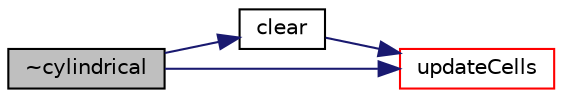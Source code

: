 digraph "~cylindrical"
{
  bgcolor="transparent";
  edge [fontname="Helvetica",fontsize="10",labelfontname="Helvetica",labelfontsize="10"];
  node [fontname="Helvetica",fontsize="10",shape=record];
  rankdir="LR";
  Node1 [label="~cylindrical",height=0.2,width=0.4,color="black", fillcolor="grey75", style="filled", fontcolor="black"];
  Node1 -> Node2 [color="midnightblue",fontsize="10",style="solid",fontname="Helvetica"];
  Node2 [label="clear",height=0.2,width=0.4,color="black",URL="$a00501.html#ac8bb3912a3ce86b15842e79d0b421204",tooltip="Reset rotation to an identity rotation. "];
  Node2 -> Node3 [color="midnightblue",fontsize="10",style="solid",fontname="Helvetica"];
  Node3 [label="updateCells",height=0.2,width=0.4,color="red",URL="$a00501.html#adf585f3d2f8c4e234c036801b6b41611",tooltip="Update the rotation for a list of cells. "];
  Node1 -> Node3 [color="midnightblue",fontsize="10",style="solid",fontname="Helvetica"];
}
